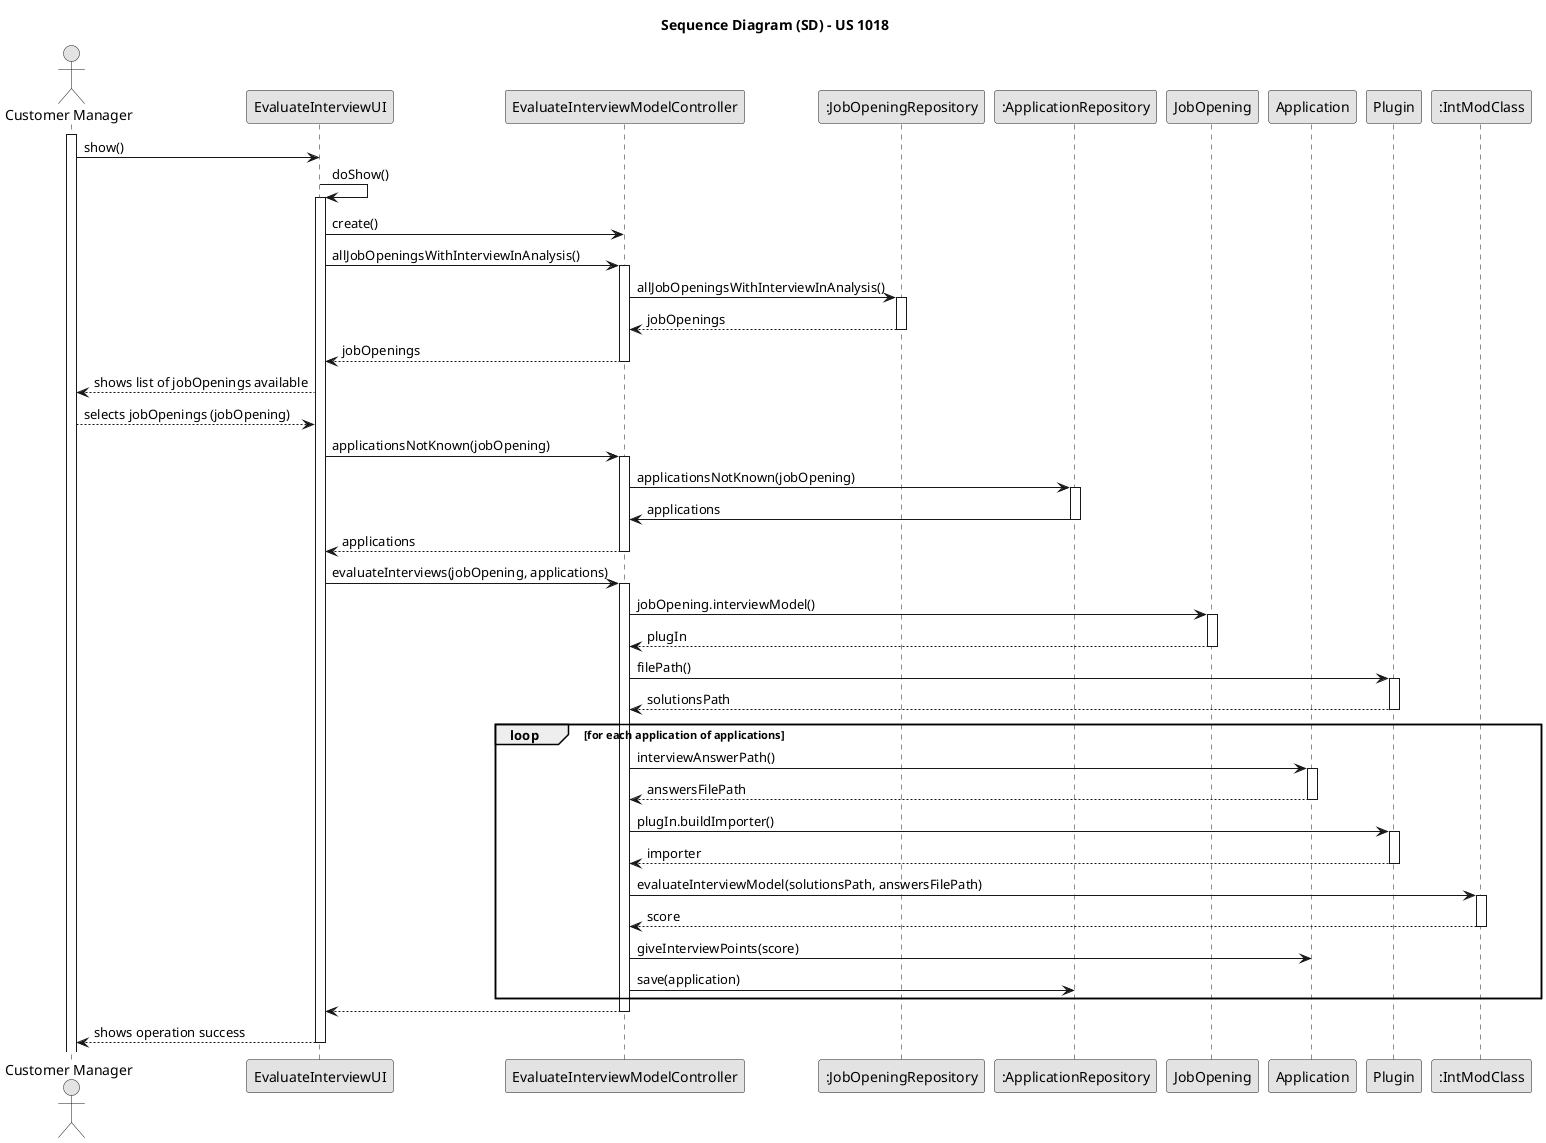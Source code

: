 @startuml
skinparam monochrome true
skinparam packageStyle rectangle
skinparam shadowing false

title Sequence Diagram (SD) - US 1018


actor "Customer Manager" as User
participant "EvaluateInterviewUI" as UI
participant "EvaluateInterviewModelController" as Controller

participant ":JobOpeningRepository" as JobRep
participant ":ApplicationRepository" as AppRep

participant "JobOpening" as JobOpening

participant "Application" as Application


participant "Plugin" as Plugin
participant ":IntModClass" as IntMod




activate User

User -> UI : show()

UI -> UI : doShow()
activate UI

UI -> Controller : create()

UI -> Controller : allJobOpeningsWithInterviewInAnalysis()
activate Controller

Controller -> JobRep : allJobOpeningsWithInterviewInAnalysis()
activate JobRep

JobRep --> Controller : jobOpenings
deactivate JobRep

Controller --> UI : jobOpenings
deactivate Controller

UI --> User : shows list of jobOpenings available

User --> UI : selects jobOpenings (jobOpening)

UI -> Controller : applicationsNotKnown(jobOpening)
activate Controller

Controller -> AppRep : applicationsNotKnown(jobOpening)
activate AppRep

AppRep -> Controller : applications
deactivate AppRep

Controller --> UI : applications
deactivate Controller

UI -> Controller : evaluateInterviews(jobOpening, applications)
activate Controller

Controller -> JobOpening : jobOpening.interviewModel()
activate  JobOpening

JobOpening --> Controller : plugIn
deactivate JobOpening

Controller -> Plugin : filePath()
activate Plugin

Plugin --> Controller : solutionsPath
deactivate Plugin

loop for each application of applications

Controller -> Application : interviewAnswerPath()
activate Application

Application --> Controller : answersFilePath
deactivate Application

Controller -> Plugin : plugIn.buildImporter()
activate Plugin

Plugin --> Controller : importer
deactivate Plugin

Controller -> IntMod : evaluateInterviewModel(solutionsPath, answersFilePath)
activate IntMod

IntMod --> Controller : score
deactivate IntMod

Controller -> Application : giveInterviewPoints(score)

Controller -> AppRep : save(application)

end

Controller --> UI
deactivate Controller

UI --> User : shows operation success
deactivate UI
@enduml